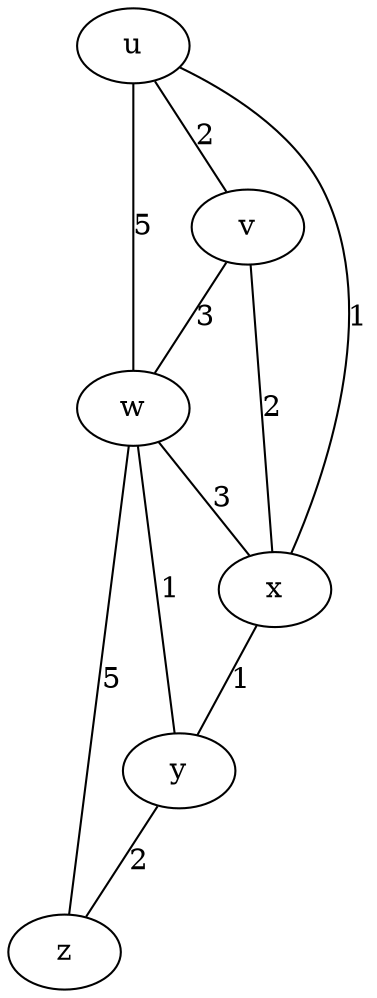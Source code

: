 graph  {
u;
v;
w;
x;
y;
z;
u -- v  [weight=2, label="2"];
u -- w  [weight=5, label="5"];
u -- x  [weight=1, label="1"];
v -- w  [weight=3, label="3"];
v -- x  [weight=2, label="2"];
w -- x  [weight=3, label="3"];
w -- y  [weight=1, label="1"];
w -- z  [weight=5, label="5"];
x -- y  [weight=1, label="1"];
y -- z  [weight=2, label="2"];
}
